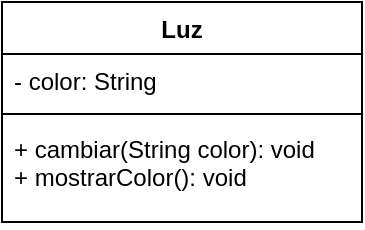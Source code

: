 <mxfile version="26.0.14">
  <diagram name="Page-1" id="DJ9Bd-sQTa7z1jEq8QT3">
    <mxGraphModel dx="629" dy="343" grid="1" gridSize="10" guides="1" tooltips="1" connect="1" arrows="1" fold="1" page="1" pageScale="1" pageWidth="850" pageHeight="1100" math="0" shadow="0">
      <root>
        <mxCell id="0" />
        <mxCell id="1" parent="0" />
        <mxCell id="Yrv9Js5HytUDDu1kUCMb-27" value="Luz" style="swimlane;fontStyle=1;align=center;verticalAlign=top;childLayout=stackLayout;horizontal=1;startSize=26;horizontalStack=0;resizeParent=1;resizeParentMax=0;resizeLast=0;collapsible=1;marginBottom=0;whiteSpace=wrap;html=1;" vertex="1" parent="1">
          <mxGeometry x="310" y="100" width="180" height="110" as="geometry" />
        </mxCell>
        <mxCell id="Yrv9Js5HytUDDu1kUCMb-28" value="- color: String" style="text;strokeColor=none;fillColor=none;align=left;verticalAlign=top;spacingLeft=4;spacingRight=4;overflow=hidden;rotatable=0;points=[[0,0.5],[1,0.5]];portConstraint=eastwest;whiteSpace=wrap;html=1;" vertex="1" parent="Yrv9Js5HytUDDu1kUCMb-27">
          <mxGeometry y="26" width="180" height="26" as="geometry" />
        </mxCell>
        <mxCell id="Yrv9Js5HytUDDu1kUCMb-29" value="" style="line;strokeWidth=1;fillColor=none;align=left;verticalAlign=middle;spacingTop=-1;spacingLeft=3;spacingRight=3;rotatable=0;labelPosition=right;points=[];portConstraint=eastwest;strokeColor=inherit;" vertex="1" parent="Yrv9Js5HytUDDu1kUCMb-27">
          <mxGeometry y="52" width="180" height="8" as="geometry" />
        </mxCell>
        <mxCell id="Yrv9Js5HytUDDu1kUCMb-30" value="&lt;div&gt;+ cambiar(String color): void&lt;/div&gt;&lt;div&gt;+ mostrarColor(): void&lt;/div&gt;" style="text;strokeColor=none;fillColor=none;align=left;verticalAlign=top;spacingLeft=4;spacingRight=4;overflow=hidden;rotatable=0;points=[[0,0.5],[1,0.5]];portConstraint=eastwest;whiteSpace=wrap;html=1;" vertex="1" parent="Yrv9Js5HytUDDu1kUCMb-27">
          <mxGeometry y="60" width="180" height="50" as="geometry" />
        </mxCell>
      </root>
    </mxGraphModel>
  </diagram>
</mxfile>
